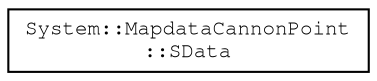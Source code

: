digraph "Graphical Class Hierarchy"
{
 // LATEX_PDF_SIZE
  edge [fontname="FreeMono",fontsize="10",labelfontname="FreeMono",labelfontsize="10"];
  node [fontname="FreeMono",fontsize="10",shape=record];
  rankdir="LR";
  Node0 [label="System::MapdataCannonPoint\l::SData",height=0.2,width=0.4,color="black", fillcolor="white", style="filled",URL="$class_system_1_1_mapdata_cannon_point.html#struct_system_1_1_mapdata_cannon_point_1_1_s_data",tooltip=" "];
}
